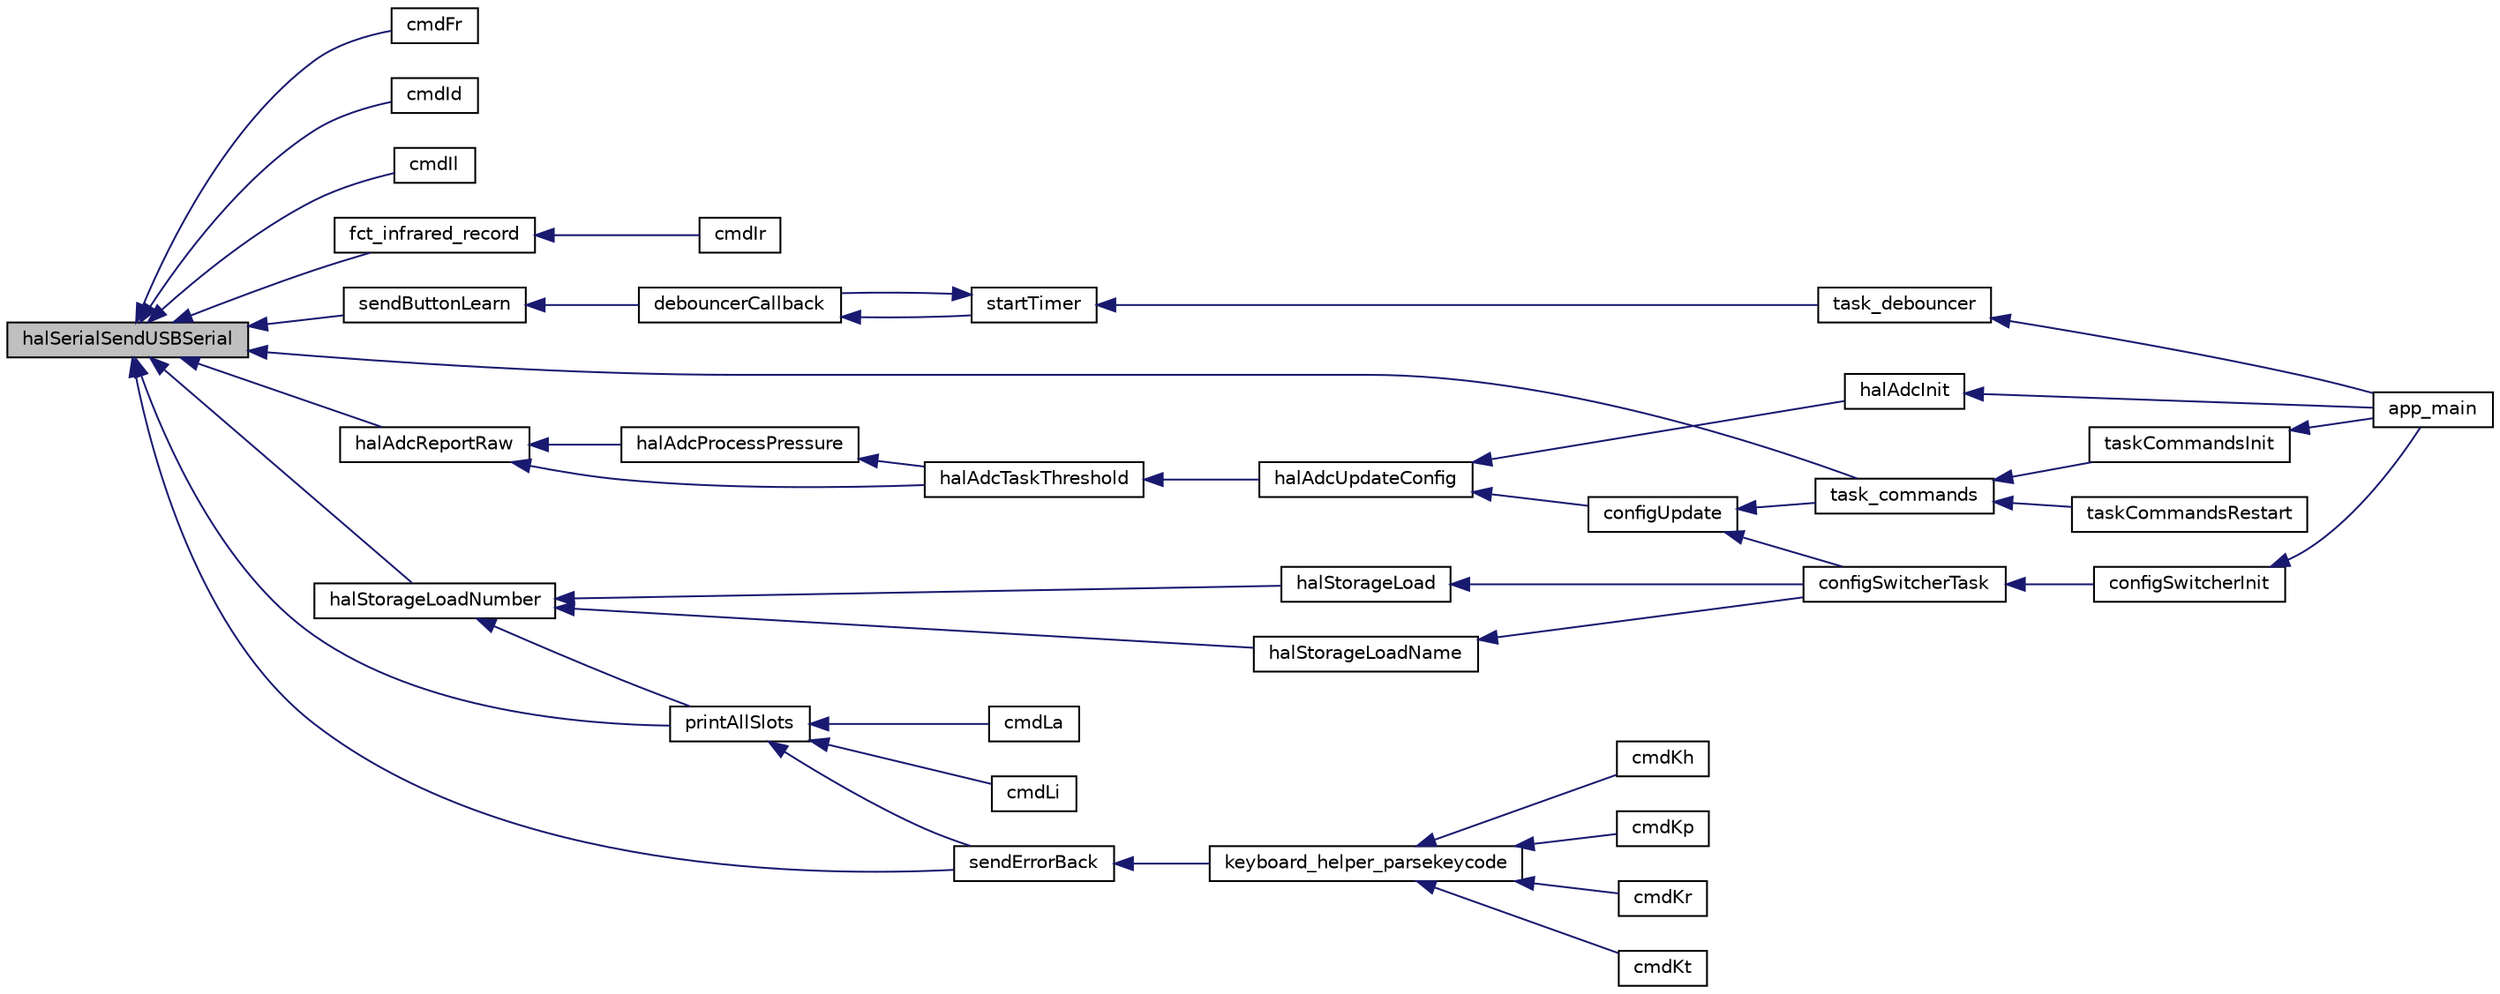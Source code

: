 digraph "halSerialSendUSBSerial"
{
  edge [fontname="Helvetica",fontsize="10",labelfontname="Helvetica",labelfontsize="10"];
  node [fontname="Helvetica",fontsize="10",shape=record];
  rankdir="LR";
  Node86 [label="halSerialSendUSBSerial",height=0.2,width=0.4,color="black", fillcolor="grey75", style="filled", fontcolor="black"];
  Node86 -> Node87 [dir="back",color="midnightblue",fontsize="10",style="solid",fontname="Helvetica"];
  Node87 [label="cmdFr",height=0.2,width=0.4,color="black", fillcolor="white", style="filled",URL="$task__commands_8c.html#a31cccaf280c3dd24b0b9754a4f306226"];
  Node86 -> Node88 [dir="back",color="midnightblue",fontsize="10",style="solid",fontname="Helvetica"];
  Node88 [label="cmdId",height=0.2,width=0.4,color="black", fillcolor="white", style="filled",URL="$task__commands_8c.html#a7acbcd59b97dc3be6520c43c9b2793c9"];
  Node86 -> Node89 [dir="back",color="midnightblue",fontsize="10",style="solid",fontname="Helvetica"];
  Node89 [label="cmdIl",height=0.2,width=0.4,color="black", fillcolor="white", style="filled",URL="$task__commands_8c.html#a1fb6206a7527fe4fd1ec9e4a2a86ee38"];
  Node86 -> Node90 [dir="back",color="midnightblue",fontsize="10",style="solid",fontname="Helvetica"];
  Node90 [label="fct_infrared_record",height=0.2,width=0.4,color="black", fillcolor="white", style="filled",URL="$fct__infrared_8h.html#ae5a80358b704f40a25177af616be7c9b",tooltip="FUNCTION - Trigger an IR command recording. "];
  Node90 -> Node91 [dir="back",color="midnightblue",fontsize="10",style="solid",fontname="Helvetica"];
  Node91 [label="cmdIr",height=0.2,width=0.4,color="black", fillcolor="white", style="filled",URL="$task__commands_8c.html#a3772e6f0e110a542c61c89956753d6d2"];
  Node86 -> Node92 [dir="back",color="midnightblue",fontsize="10",style="solid",fontname="Helvetica"];
  Node92 [label="halAdcReportRaw",height=0.2,width=0.4,color="black", fillcolor="white", style="filled",URL="$hal__adc_8c.html#a8743abcde6f190545c429f072c16106d",tooltip="Report raw values via serial interface. "];
  Node92 -> Node93 [dir="back",color="midnightblue",fontsize="10",style="solid",fontname="Helvetica"];
  Node93 [label="halAdcProcessPressure",height=0.2,width=0.4,color="black", fillcolor="white", style="filled",URL="$hal__adc_8c.html#a78419739020988cffc83ffcbc7103b05",tooltip="Process pressure sensor (sip & puff) "];
  Node93 -> Node94 [dir="back",color="midnightblue",fontsize="10",style="solid",fontname="Helvetica"];
  Node94 [label="halAdcTaskThreshold",height=0.2,width=0.4,color="black", fillcolor="white", style="filled",URL="$hal__adc_8c.html#aee719704e643d27c1faab768cf4bc22e",tooltip="HAL TASK - Threshold task for ADC. "];
  Node94 -> Node95 [dir="back",color="midnightblue",fontsize="10",style="solid",fontname="Helvetica"];
  Node95 [label="halAdcUpdateConfig",height=0.2,width=0.4,color="black", fillcolor="white", style="filled",URL="$hal__adc_8h.html#a4135bb73c2271b4a27db8d8d81884de7",tooltip="Reload ADC config. "];
  Node95 -> Node96 [dir="back",color="midnightblue",fontsize="10",style="solid",fontname="Helvetica"];
  Node96 [label="configUpdate",height=0.2,width=0.4,color="black", fillcolor="white", style="filled",URL="$config__switcher_8h.html#af8fae43accd789bf2355c79ff44c2ae9",tooltip="Request config update. "];
  Node96 -> Node97 [dir="back",color="midnightblue",fontsize="10",style="solid",fontname="Helvetica"];
  Node97 [label="configSwitcherTask",height=0.2,width=0.4,color="black", fillcolor="white", style="filled",URL="$config__switcher_8c.html#af5af5079d1982d42e165039e6de7e40a",tooltip="TASK - Config switcher task, internal config reloading. "];
  Node97 -> Node98 [dir="back",color="midnightblue",fontsize="10",style="solid",fontname="Helvetica"];
  Node98 [label="configSwitcherInit",height=0.2,width=0.4,color="black", fillcolor="white", style="filled",URL="$config__switcher_8h.html#aafed047c8d04b814a85239e031cbad7b",tooltip="Initializing the config switching functionality. "];
  Node98 -> Node99 [dir="back",color="midnightblue",fontsize="10",style="solid",fontname="Helvetica"];
  Node99 [label="app_main",height=0.2,width=0.4,color="black", fillcolor="white", style="filled",URL="$flipmouse__fabi__esp32__kbdmouse__main_8c.html#abce06be17fc37d675118a678a8100a36",tooltip="Main task, created by esp-idf. "];
  Node96 -> Node100 [dir="back",color="midnightblue",fontsize="10",style="solid",fontname="Helvetica"];
  Node100 [label="task_commands",height=0.2,width=0.4,color="black", fillcolor="white", style="filled",URL="$task__commands_8c.html#a7b36c39275d773aaedcb327ef4e1516f"];
  Node100 -> Node101 [dir="back",color="midnightblue",fontsize="10",style="solid",fontname="Helvetica"];
  Node101 [label="taskCommandsInit",height=0.2,width=0.4,color="black", fillcolor="white", style="filled",URL="$task__commands_8h.html#aedb896e40753227f80768e09d3748419",tooltip="Init the command parser. "];
  Node101 -> Node99 [dir="back",color="midnightblue",fontsize="10",style="solid",fontname="Helvetica"];
  Node100 -> Node102 [dir="back",color="midnightblue",fontsize="10",style="solid",fontname="Helvetica"];
  Node102 [label="taskCommandsRestart",height=0.2,width=0.4,color="black", fillcolor="white", style="filled",URL="$task__commands_8h.html#a26091155b4d85093239033d689f363d0",tooltip="Restart the command parser task. "];
  Node95 -> Node103 [dir="back",color="midnightblue",fontsize="10",style="solid",fontname="Helvetica"];
  Node103 [label="halAdcInit",height=0.2,width=0.4,color="black", fillcolor="white", style="filled",URL="$hal__adc_8h.html#a6f0d302f35e5b7f7a1144f0ddace35d2",tooltip="Init the ADC driver module. "];
  Node103 -> Node99 [dir="back",color="midnightblue",fontsize="10",style="solid",fontname="Helvetica"];
  Node92 -> Node94 [dir="back",color="midnightblue",fontsize="10",style="solid",fontname="Helvetica"];
  Node86 -> Node104 [dir="back",color="midnightblue",fontsize="10",style="solid",fontname="Helvetica"];
  Node104 [label="halStorageLoadNumber",height=0.2,width=0.4,color="black", fillcolor="white", style="filled",URL="$hal__storage_8h.html#a670ba7fad19e9a70672d73897785712f",tooltip="Load a slot by a slot number (starting with 0) "];
  Node104 -> Node105 [dir="back",color="midnightblue",fontsize="10",style="solid",fontname="Helvetica"];
  Node105 [label="printAllSlots",height=0.2,width=0.4,color="black", fillcolor="white", style="filled",URL="$task__commands_8c.html#ad59215648a26578c22baa7ceae099e0e",tooltip="Print the current slot configurations (general settings + VBs) "];
  Node105 -> Node106 [dir="back",color="midnightblue",fontsize="10",style="solid",fontname="Helvetica"];
  Node106 [label="cmdLa",height=0.2,width=0.4,color="black", fillcolor="white", style="filled",URL="$task__commands_8c.html#aeefecfe074b759e4cb2d947aa2c26f98"];
  Node105 -> Node107 [dir="back",color="midnightblue",fontsize="10",style="solid",fontname="Helvetica"];
  Node107 [label="cmdLi",height=0.2,width=0.4,color="black", fillcolor="white", style="filled",URL="$task__commands_8c.html#ab54ad30076339911d3ffc3a8834a1958"];
  Node105 -> Node108 [dir="back",color="midnightblue",fontsize="10",style="solid",fontname="Helvetica"];
  Node108 [label="sendErrorBack",height=0.2,width=0.4,color="black", fillcolor="white", style="filled",URL="$task__commands_8c.html#acea81ba8a182ae78feb2db6418fc1806"];
  Node108 -> Node109 [dir="back",color="midnightblue",fontsize="10",style="solid",fontname="Helvetica"];
  Node109 [label="keyboard_helper_parsekeycode",height=0.2,width=0.4,color="black", fillcolor="white", style="filled",URL="$task__commands_8c.html#a48f6d7719b9f1d99a9ead7c2aa623e22"];
  Node109 -> Node110 [dir="back",color="midnightblue",fontsize="10",style="solid",fontname="Helvetica"];
  Node110 [label="cmdKh",height=0.2,width=0.4,color="black", fillcolor="white", style="filled",URL="$task__commands_8c.html#aec535c106610969fcf7b9589f08c4d6e"];
  Node109 -> Node111 [dir="back",color="midnightblue",fontsize="10",style="solid",fontname="Helvetica"];
  Node111 [label="cmdKp",height=0.2,width=0.4,color="black", fillcolor="white", style="filled",URL="$task__commands_8c.html#a43e8a43643ac7048c95d0c6922dcdcd9"];
  Node109 -> Node112 [dir="back",color="midnightblue",fontsize="10",style="solid",fontname="Helvetica"];
  Node112 [label="cmdKr",height=0.2,width=0.4,color="black", fillcolor="white", style="filled",URL="$task__commands_8c.html#a8762283490f363d0f98506fa908a228c"];
  Node109 -> Node113 [dir="back",color="midnightblue",fontsize="10",style="solid",fontname="Helvetica"];
  Node113 [label="cmdKt",height=0.2,width=0.4,color="black", fillcolor="white", style="filled",URL="$task__commands_8c.html#ab90e3fb0ef55d084b15aae27f76ab0d9"];
  Node104 -> Node114 [dir="back",color="midnightblue",fontsize="10",style="solid",fontname="Helvetica"];
  Node114 [label="halStorageLoad",height=0.2,width=0.4,color="black", fillcolor="white", style="filled",URL="$hal__storage_8h.html#afffed2d32aac2287e95d943dd588db6c",tooltip="Load a slot by an action. "];
  Node114 -> Node97 [dir="back",color="midnightblue",fontsize="10",style="solid",fontname="Helvetica"];
  Node104 -> Node115 [dir="back",color="midnightblue",fontsize="10",style="solid",fontname="Helvetica"];
  Node115 [label="halStorageLoadName",height=0.2,width=0.4,color="black", fillcolor="white", style="filled",URL="$hal__storage_8h.html#a57cdf5734cdbad3dbb5f18f71dd27501",tooltip="Load a slot by a slot name. "];
  Node115 -> Node97 [dir="back",color="midnightblue",fontsize="10",style="solid",fontname="Helvetica"];
  Node86 -> Node105 [dir="back",color="midnightblue",fontsize="10",style="solid",fontname="Helvetica"];
  Node86 -> Node116 [dir="back",color="midnightblue",fontsize="10",style="solid",fontname="Helvetica"];
  Node116 [label="sendButtonLearn",height=0.2,width=0.4,color="black", fillcolor="white", style="filled",URL="$task__debouncer_8c.html#aad304645b451a8b7ad60c9c6aab4e3d1",tooltip="Send feedback on pressed buttons to host (for button learning) "];
  Node116 -> Node117 [dir="back",color="midnightblue",fontsize="10",style="solid",fontname="Helvetica"];
  Node117 [label="debouncerCallback",height=0.2,width=0.4,color="black", fillcolor="white", style="filled",URL="$task__debouncer_8c.html#ac6452bd8cc5e6e526cba4212d4e5f755",tooltip="Timer callback for debouncing. "];
  Node117 -> Node118 [dir="back",color="midnightblue",fontsize="10",style="solid",fontname="Helvetica"];
  Node118 [label="startTimer",height=0.2,width=0.4,color="black", fillcolor="white", style="filled",URL="$task__debouncer_8c.html#a9c2bdf28ee91c441212941b4ef5621ca",tooltip="Start a timer with a given config and debounce time. "];
  Node118 -> Node117 [dir="back",color="midnightblue",fontsize="10",style="solid",fontname="Helvetica"];
  Node118 -> Node119 [dir="back",color="midnightblue",fontsize="10",style="solid",fontname="Helvetica"];
  Node119 [label="task_debouncer",height=0.2,width=0.4,color="black", fillcolor="white", style="filled",URL="$task__debouncer_8h.html#a79d88e490be7198b9cc37556c66b837b",tooltip="Debouncing main task. "];
  Node119 -> Node99 [dir="back",color="midnightblue",fontsize="10",style="solid",fontname="Helvetica"];
  Node86 -> Node108 [dir="back",color="midnightblue",fontsize="10",style="solid",fontname="Helvetica"];
  Node86 -> Node100 [dir="back",color="midnightblue",fontsize="10",style="solid",fontname="Helvetica"];
}
